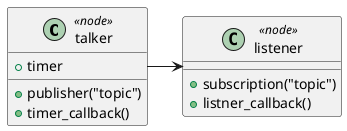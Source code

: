 @startuml talker_listener

class talker <<node>> {
  +publisher("topic")
  +timer
  +timer_callback()
}

class listener <<node>> {
  +subscription("topic")
  +listner_callback()
}

talker -right-> listener

@enduml
